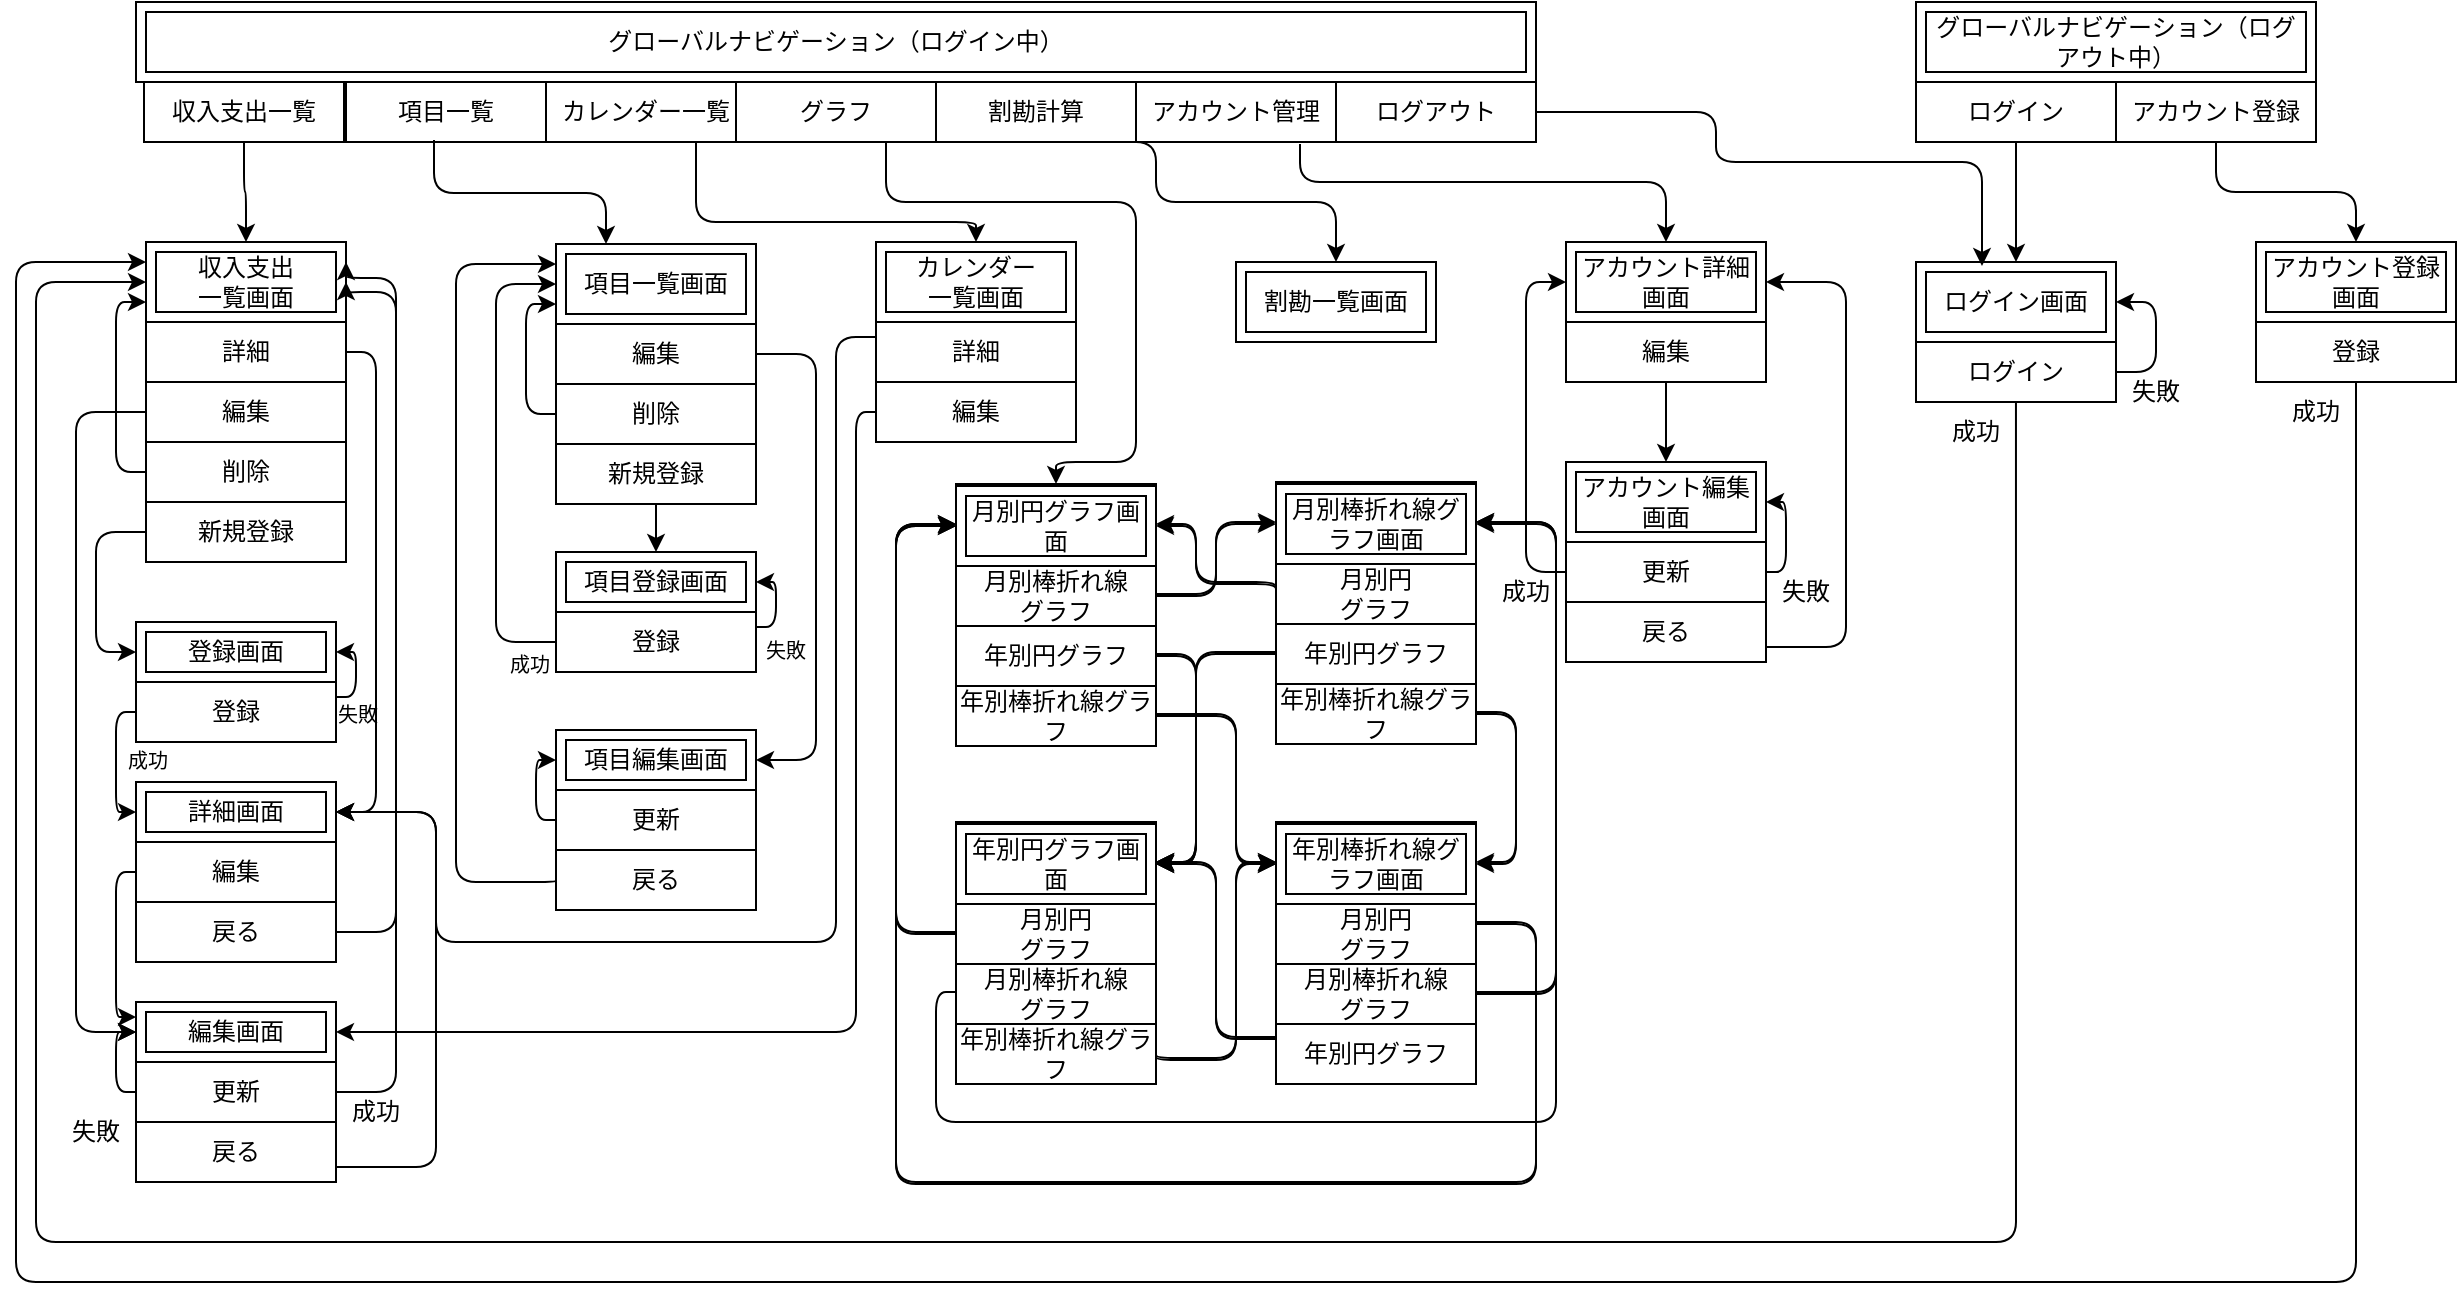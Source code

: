 <mxfile>
    <diagram id="UjZBs9e8TkvDW5uaXQ9G" name="Page-1">
        <mxGraphModel dx="901" dy="475" grid="1" gridSize="10" guides="1" tooltips="1" connect="1" arrows="1" fold="1" page="1" pageScale="1" pageWidth="850" pageHeight="1100" math="0" shadow="0">
            <root>
                <mxCell id="0"/>
                <mxCell id="1" parent="0"/>
                <mxCell id="3" value="項目一覧" style="whiteSpace=wrap;html=1;align=center;" vertex="1" parent="1">
                    <mxGeometry x="175" y="40" width="100" height="30" as="geometry"/>
                </mxCell>
                <mxCell id="4" value="カレンダー一覧" style="whiteSpace=wrap;html=1;align=center;" vertex="1" parent="1">
                    <mxGeometry x="275" y="40" width="100" height="30" as="geometry"/>
                </mxCell>
                <mxCell id="5" value="グラフ" style="whiteSpace=wrap;html=1;align=center;" vertex="1" parent="1">
                    <mxGeometry x="370" y="40" width="100" height="30" as="geometry"/>
                </mxCell>
                <mxCell id="6" value="アカウント管理" style="whiteSpace=wrap;html=1;align=center;" vertex="1" parent="1">
                    <mxGeometry x="570" y="40" width="100" height="30" as="geometry"/>
                </mxCell>
                <mxCell id="7" value="詳細" style="whiteSpace=wrap;html=1;align=center;" vertex="1" parent="1">
                    <mxGeometry x="75" y="160" width="100" height="30" as="geometry"/>
                </mxCell>
                <mxCell id="8" value="収入支出&lt;br&gt;一覧画面" style="shape=ext;margin=3;double=1;whiteSpace=wrap;html=1;align=center;" vertex="1" parent="1">
                    <mxGeometry x="75" y="120" width="100" height="40" as="geometry"/>
                </mxCell>
                <mxCell id="9" value="グローバルナビゲーション（ログイン中）" style="shape=ext;margin=3;double=1;whiteSpace=wrap;html=1;align=center;" vertex="1" parent="1">
                    <mxGeometry x="70" width="700" height="40" as="geometry"/>
                </mxCell>
                <mxCell id="10" value="編集" style="whiteSpace=wrap;html=1;align=center;" vertex="1" parent="1">
                    <mxGeometry x="75" y="190" width="100" height="30" as="geometry"/>
                </mxCell>
                <mxCell id="11" value="削除" style="whiteSpace=wrap;html=1;align=center;" vertex="1" parent="1">
                    <mxGeometry x="75" y="220" width="100" height="30" as="geometry"/>
                </mxCell>
                <mxCell id="12" value="編集" style="whiteSpace=wrap;html=1;align=center;" vertex="1" parent="1">
                    <mxGeometry x="70" y="420" width="100" height="30" as="geometry"/>
                </mxCell>
                <mxCell id="13" value="詳細画面" style="shape=ext;margin=3;double=1;whiteSpace=wrap;html=1;align=center;" vertex="1" parent="1">
                    <mxGeometry x="70" y="390" width="100" height="30" as="geometry"/>
                </mxCell>
                <mxCell id="14" value="更新" style="whiteSpace=wrap;html=1;align=center;" vertex="1" parent="1">
                    <mxGeometry x="70" y="530" width="100" height="30" as="geometry"/>
                </mxCell>
                <mxCell id="15" value="編集画面" style="shape=ext;margin=3;double=1;whiteSpace=wrap;html=1;align=center;" vertex="1" parent="1">
                    <mxGeometry x="70" y="500" width="100" height="30" as="geometry"/>
                </mxCell>
                <mxCell id="16" value="戻る" style="whiteSpace=wrap;html=1;align=center;" vertex="1" parent="1">
                    <mxGeometry x="70" y="560" width="100" height="30" as="geometry"/>
                </mxCell>
                <mxCell id="17" value="" style="endArrow=classic;html=1;exitX=0.5;exitY=1;exitDx=0;exitDy=0;entryX=0.5;entryY=0;entryDx=0;entryDy=0;edgeStyle=orthogonalEdgeStyle;" edge="1" parent="1" source="71" target="8">
                    <mxGeometry width="50" height="50" relative="1" as="geometry">
                        <mxPoint x="270" y="290" as="sourcePoint"/>
                        <mxPoint x="320" y="240" as="targetPoint"/>
                    </mxGeometry>
                </mxCell>
                <mxCell id="18" value="" style="endArrow=classic;html=1;exitX=1;exitY=0.5;exitDx=0;exitDy=0;entryX=1;entryY=0.5;entryDx=0;entryDy=0;edgeStyle=orthogonalEdgeStyle;" edge="1" parent="1" source="7" target="13">
                    <mxGeometry width="50" height="50" relative="1" as="geometry">
                        <mxPoint x="235" y="80" as="sourcePoint"/>
                        <mxPoint x="135" y="140" as="targetPoint"/>
                        <Array as="points">
                            <mxPoint x="190" y="175"/>
                            <mxPoint x="190" y="405"/>
                        </Array>
                    </mxGeometry>
                </mxCell>
                <mxCell id="19" value="" style="endArrow=classic;html=1;exitX=1;exitY=0.5;exitDx=0;exitDy=0;entryX=1;entryY=0.5;entryDx=0;entryDy=0;edgeStyle=orthogonalEdgeStyle;" edge="1" parent="1" source="14" target="8">
                    <mxGeometry width="50" height="50" relative="1" as="geometry">
                        <mxPoint x="235" y="80" as="sourcePoint"/>
                        <mxPoint x="135" y="140" as="targetPoint"/>
                        <Array as="points">
                            <mxPoint x="200" y="545"/>
                            <mxPoint x="200" y="145"/>
                        </Array>
                    </mxGeometry>
                </mxCell>
                <mxCell id="20" value="戻る" style="whiteSpace=wrap;html=1;align=center;" vertex="1" parent="1">
                    <mxGeometry x="70" y="450" width="100" height="30" as="geometry"/>
                </mxCell>
                <mxCell id="21" value="" style="endArrow=classic;html=1;exitX=0;exitY=0.5;exitDx=0;exitDy=0;entryX=0;entryY=0.5;entryDx=0;entryDy=0;edgeStyle=orthogonalEdgeStyle;" edge="1" parent="1" source="10" target="15">
                    <mxGeometry width="50" height="50" relative="1" as="geometry">
                        <mxPoint x="235" y="80" as="sourcePoint"/>
                        <mxPoint x="135" y="140" as="targetPoint"/>
                        <Array as="points">
                            <mxPoint x="40" y="205"/>
                            <mxPoint x="40" y="515"/>
                        </Array>
                    </mxGeometry>
                </mxCell>
                <mxCell id="22" value="" style="endArrow=classic;html=1;exitX=0;exitY=0.5;exitDx=0;exitDy=0;entryX=0;entryY=0.25;entryDx=0;entryDy=0;edgeStyle=orthogonalEdgeStyle;" edge="1" parent="1" source="12" target="15">
                    <mxGeometry width="50" height="50" relative="1" as="geometry">
                        <mxPoint x="235" y="110" as="sourcePoint"/>
                        <mxPoint x="135" y="170" as="targetPoint"/>
                    </mxGeometry>
                </mxCell>
                <mxCell id="23" value="" style="endArrow=classic;html=1;exitX=1;exitY=0.5;exitDx=0;exitDy=0;entryX=1;entryY=0.25;entryDx=0;entryDy=0;edgeStyle=orthogonalEdgeStyle;" edge="1" parent="1" source="20" target="8">
                    <mxGeometry width="50" height="50" relative="1" as="geometry">
                        <mxPoint x="235" y="80" as="sourcePoint"/>
                        <mxPoint x="135" y="140" as="targetPoint"/>
                        <Array as="points">
                            <mxPoint x="200" y="465"/>
                            <mxPoint x="200" y="138"/>
                        </Array>
                    </mxGeometry>
                </mxCell>
                <mxCell id="24" value="失敗" style="text;html=1;strokeColor=none;fillColor=none;align=center;verticalAlign=middle;whiteSpace=wrap;rounded=0;" vertex="1" parent="1">
                    <mxGeometry x="20" y="550" width="60" height="30" as="geometry"/>
                </mxCell>
                <mxCell id="25" value="成功" style="text;html=1;strokeColor=none;fillColor=none;align=center;verticalAlign=middle;whiteSpace=wrap;rounded=0;" vertex="1" parent="1">
                    <mxGeometry x="160" y="540" width="60" height="30" as="geometry"/>
                </mxCell>
                <mxCell id="26" value="新規登録" style="whiteSpace=wrap;html=1;align=center;" vertex="1" parent="1">
                    <mxGeometry x="75" y="250" width="100" height="30" as="geometry"/>
                </mxCell>
                <mxCell id="27" value="" style="endArrow=classic;html=1;exitX=0;exitY=0.5;exitDx=0;exitDy=0;entryX=0;entryY=0.5;entryDx=0;entryDy=0;edgeStyle=orthogonalEdgeStyle;" edge="1" parent="1" source="26" target="73">
                    <mxGeometry width="50" height="50" relative="1" as="geometry">
                        <mxPoint x="235" y="80" as="sourcePoint"/>
                        <mxPoint x="135" y="140" as="targetPoint"/>
                        <Array as="points">
                            <mxPoint x="50" y="265"/>
                            <mxPoint x="50" y="325"/>
                        </Array>
                    </mxGeometry>
                </mxCell>
                <mxCell id="28" value="" style="endArrow=classic;html=1;exitX=0;exitY=0.5;exitDx=0;exitDy=0;entryX=0;entryY=0.5;entryDx=0;entryDy=0;edgeStyle=orthogonalEdgeStyle;" edge="1" parent="1" source="72" target="13">
                    <mxGeometry width="50" height="50" relative="1" as="geometry">
                        <mxPoint x="235" y="80" as="sourcePoint"/>
                        <mxPoint x="135" y="140" as="targetPoint"/>
                    </mxGeometry>
                </mxCell>
                <mxCell id="29" value="" style="endArrow=classic;html=1;entryX=1;entryY=0.5;entryDx=0;entryDy=0;edgeStyle=orthogonalEdgeStyle;exitX=1;exitY=0.75;exitDx=0;exitDy=0;" edge="1" parent="1" source="16" target="13">
                    <mxGeometry width="50" height="50" relative="1" as="geometry">
                        <mxPoint x="235" y="510" as="sourcePoint"/>
                        <mxPoint x="135" y="140" as="targetPoint"/>
                        <Array as="points">
                            <mxPoint x="220" y="583"/>
                            <mxPoint x="220" y="405"/>
                        </Array>
                    </mxGeometry>
                </mxCell>
                <mxCell id="30" value="" style="endArrow=classic;html=1;exitX=0;exitY=0.5;exitDx=0;exitDy=0;entryX=0;entryY=0.5;entryDx=0;entryDy=0;edgeStyle=orthogonalEdgeStyle;" edge="1" parent="1" source="14" target="15">
                    <mxGeometry width="50" height="50" relative="1" as="geometry">
                        <mxPoint x="235" y="80" as="sourcePoint"/>
                        <mxPoint x="135" y="140" as="targetPoint"/>
                    </mxGeometry>
                </mxCell>
                <mxCell id="31" value="カレンダー&lt;br&gt;一覧画面" style="shape=ext;margin=3;double=1;whiteSpace=wrap;html=1;align=center;" vertex="1" parent="1">
                    <mxGeometry x="440" y="120" width="100" height="40" as="geometry"/>
                </mxCell>
                <mxCell id="32" value="詳細" style="whiteSpace=wrap;html=1;align=center;" vertex="1" parent="1">
                    <mxGeometry x="440" y="160" width="100" height="30" as="geometry"/>
                </mxCell>
                <mxCell id="33" value="編集" style="whiteSpace=wrap;html=1;align=center;" vertex="1" parent="1">
                    <mxGeometry x="440" y="190" width="100" height="30" as="geometry"/>
                </mxCell>
                <mxCell id="34" value="" style="endArrow=classic;html=1;exitX=0.75;exitY=1;exitDx=0;exitDy=0;edgeStyle=orthogonalEdgeStyle;" edge="1" parent="1" source="4" target="31">
                    <mxGeometry width="50" height="50" relative="1" as="geometry">
                        <mxPoint x="235" y="80" as="sourcePoint"/>
                        <mxPoint x="135" y="130" as="targetPoint"/>
                        <Array as="points">
                            <mxPoint x="350" y="110"/>
                            <mxPoint x="490" y="110"/>
                        </Array>
                    </mxGeometry>
                </mxCell>
                <mxCell id="35" value="" style="endArrow=classic;html=1;exitX=0;exitY=0.25;exitDx=0;exitDy=0;edgeStyle=orthogonalEdgeStyle;entryX=1;entryY=0.5;entryDx=0;entryDy=0;" edge="1" parent="1" source="32" target="13">
                    <mxGeometry width="50" height="50" relative="1" as="geometry">
                        <mxPoint x="335" y="80" as="sourcePoint"/>
                        <mxPoint x="335" y="130" as="targetPoint"/>
                        <Array as="points">
                            <mxPoint x="420" y="168"/>
                            <mxPoint x="420" y="470"/>
                            <mxPoint x="220" y="470"/>
                            <mxPoint x="220" y="405"/>
                        </Array>
                    </mxGeometry>
                </mxCell>
                <mxCell id="36" value="" style="endArrow=classic;html=1;exitX=0;exitY=0.5;exitDx=0;exitDy=0;edgeStyle=orthogonalEdgeStyle;entryX=1;entryY=0.5;entryDx=0;entryDy=0;" edge="1" parent="1" source="33" target="15">
                    <mxGeometry width="50" height="50" relative="1" as="geometry">
                        <mxPoint x="285" y="307.5" as="sourcePoint"/>
                        <mxPoint x="180" y="415" as="targetPoint"/>
                        <Array as="points">
                            <mxPoint x="430" y="205"/>
                            <mxPoint x="430" y="515"/>
                        </Array>
                    </mxGeometry>
                </mxCell>
                <mxCell id="37" value="月別棒折れ線&lt;br&gt;グラフ" style="whiteSpace=wrap;html=1;align=center;" vertex="1" parent="1">
                    <mxGeometry x="480" y="281" width="100" height="30" as="geometry"/>
                </mxCell>
                <mxCell id="38" value="月別円グラフ画面" style="shape=ext;margin=3;double=1;whiteSpace=wrap;html=1;align=center;" vertex="1" parent="1">
                    <mxGeometry x="480" y="241" width="100" height="40" as="geometry"/>
                </mxCell>
                <mxCell id="39" value="ログイン" style="whiteSpace=wrap;html=1;align=center;" vertex="1" parent="1">
                    <mxGeometry x="960" y="170" width="100" height="30" as="geometry"/>
                </mxCell>
                <mxCell id="40" value="ログイン画面" style="shape=ext;margin=3;double=1;whiteSpace=wrap;html=1;align=center;" vertex="1" parent="1">
                    <mxGeometry x="960" y="130" width="100" height="40" as="geometry"/>
                </mxCell>
                <mxCell id="41" value="グローバルナビゲーション（ログアウト中）" style="shape=ext;margin=3;double=1;whiteSpace=wrap;html=1;align=center;" vertex="1" parent="1">
                    <mxGeometry x="960" width="200" height="40" as="geometry"/>
                </mxCell>
                <mxCell id="42" value="" style="edgeStyle=none;html=1;fontSize=10;" edge="1" parent="1" source="43" target="40">
                    <mxGeometry relative="1" as="geometry"/>
                </mxCell>
                <mxCell id="43" value="ログイン" style="whiteSpace=wrap;html=1;align=center;" vertex="1" parent="1">
                    <mxGeometry x="960" y="40" width="100" height="30" as="geometry"/>
                </mxCell>
                <mxCell id="44" value="アカウント登録" style="whiteSpace=wrap;html=1;align=center;" vertex="1" parent="1">
                    <mxGeometry x="1060" y="40" width="100" height="30" as="geometry"/>
                </mxCell>
                <mxCell id="45" value="" style="endArrow=classic;html=1;exitX=1;exitY=0.5;exitDx=0;exitDy=0;edgeStyle=orthogonalEdgeStyle;entryX=1;entryY=0.5;entryDx=0;entryDy=0;" edge="1" parent="1" source="39" target="40">
                    <mxGeometry width="50" height="50" relative="1" as="geometry">
                        <mxPoint x="890" y="90" as="sourcePoint"/>
                        <mxPoint x="1010" y="140" as="targetPoint"/>
                        <Array as="points">
                            <mxPoint x="1080" y="185"/>
                            <mxPoint x="1080" y="150"/>
                        </Array>
                    </mxGeometry>
                </mxCell>
                <mxCell id="46" value="失敗" style="text;html=1;strokeColor=none;fillColor=none;align=center;verticalAlign=middle;whiteSpace=wrap;rounded=0;" vertex="1" parent="1">
                    <mxGeometry x="1050" y="180" width="60" height="30" as="geometry"/>
                </mxCell>
                <mxCell id="47" value="" style="endArrow=classic;html=1;exitX=0.833;exitY=0;exitDx=0;exitDy=0;edgeStyle=orthogonalEdgeStyle;entryX=0;entryY=0.5;entryDx=0;entryDy=0;exitPerimeter=0;" edge="1" parent="1" source="48" target="8">
                    <mxGeometry width="50" height="50" relative="1" as="geometry">
                        <mxPoint x="660" y="80" as="sourcePoint"/>
                        <mxPoint x="685" y="130" as="targetPoint"/>
                        <Array as="points">
                            <mxPoint x="1010" y="620"/>
                            <mxPoint x="20" y="620"/>
                            <mxPoint x="20" y="140"/>
                        </Array>
                    </mxGeometry>
                </mxCell>
                <mxCell id="48" value="成功" style="text;html=1;strokeColor=none;fillColor=none;align=center;verticalAlign=middle;whiteSpace=wrap;rounded=0;" vertex="1" parent="1">
                    <mxGeometry x="960" y="200" width="60" height="30" as="geometry"/>
                </mxCell>
                <mxCell id="49" value="&lt;font style=&quot;font-size: 10px;&quot;&gt;成功&lt;/font&gt;" style="text;html=1;strokeColor=none;fillColor=none;align=center;verticalAlign=middle;whiteSpace=wrap;rounded=0;" vertex="1" parent="1">
                    <mxGeometry x="46" y="364" width="60" height="30" as="geometry"/>
                </mxCell>
                <mxCell id="50" value="&lt;font style=&quot;font-size: 10px;&quot;&gt;失敗&lt;/font&gt;" style="text;html=1;strokeColor=none;fillColor=none;align=center;verticalAlign=middle;whiteSpace=wrap;rounded=0;" vertex="1" parent="1">
                    <mxGeometry x="151" y="341" width="60" height="30" as="geometry"/>
                </mxCell>
                <mxCell id="51" value="ログアウト" style="whiteSpace=wrap;html=1;align=center;" vertex="1" parent="1">
                    <mxGeometry x="670" y="40" width="100" height="30" as="geometry"/>
                </mxCell>
                <mxCell id="52" value="編集" style="whiteSpace=wrap;html=1;align=center;" vertex="1" parent="1">
                    <mxGeometry x="785" y="160" width="100" height="30" as="geometry"/>
                </mxCell>
                <mxCell id="53" value="アカウント詳細画面" style="shape=ext;margin=3;double=1;whiteSpace=wrap;html=1;align=center;" vertex="1" parent="1">
                    <mxGeometry x="785" y="120" width="100" height="40" as="geometry"/>
                </mxCell>
                <mxCell id="54" value="更新" style="whiteSpace=wrap;html=1;align=center;" vertex="1" parent="1">
                    <mxGeometry x="785" y="270" width="100" height="30" as="geometry"/>
                </mxCell>
                <mxCell id="55" value="アカウント編集画面" style="shape=ext;margin=3;double=1;whiteSpace=wrap;html=1;align=center;" vertex="1" parent="1">
                    <mxGeometry x="785" y="230" width="100" height="40" as="geometry"/>
                </mxCell>
                <mxCell id="56" value="戻る" style="whiteSpace=wrap;html=1;align=center;" vertex="1" parent="1">
                    <mxGeometry x="785" y="300" width="100" height="30" as="geometry"/>
                </mxCell>
                <mxCell id="57" value="" style="endArrow=classic;html=1;exitX=0.82;exitY=1.033;exitDx=0;exitDy=0;edgeStyle=orthogonalEdgeStyle;entryX=0.5;entryY=0;entryDx=0;entryDy=0;exitPerimeter=0;" edge="1" parent="1" source="6" target="53">
                    <mxGeometry width="50" height="50" relative="1" as="geometry">
                        <mxPoint x="430" y="80" as="sourcePoint"/>
                        <mxPoint x="503" y="130" as="targetPoint"/>
                        <Array as="points">
                            <mxPoint x="652" y="90"/>
                            <mxPoint x="835" y="90"/>
                        </Array>
                    </mxGeometry>
                </mxCell>
                <mxCell id="58" value="" style="endArrow=classic;html=1;exitX=0.5;exitY=1;exitDx=0;exitDy=0;edgeStyle=orthogonalEdgeStyle;entryX=0.5;entryY=0;entryDx=0;entryDy=0;" edge="1" parent="1" source="52" target="55">
                    <mxGeometry width="50" height="50" relative="1" as="geometry">
                        <mxPoint x="695" y="80" as="sourcePoint"/>
                        <mxPoint x="845" y="130" as="targetPoint"/>
                    </mxGeometry>
                </mxCell>
                <mxCell id="59" value="" style="endArrow=classic;html=1;edgeStyle=orthogonalEdgeStyle;entryX=0;entryY=0.5;entryDx=0;entryDy=0;exitX=0;exitY=0.5;exitDx=0;exitDy=0;" edge="1" parent="1" source="54" target="53">
                    <mxGeometry width="50" height="50" relative="1" as="geometry">
                        <mxPoint x="835" y="200" as="sourcePoint"/>
                        <mxPoint x="845" y="240" as="targetPoint"/>
                        <Array as="points">
                            <mxPoint x="765" y="285"/>
                            <mxPoint x="765" y="140"/>
                        </Array>
                    </mxGeometry>
                </mxCell>
                <mxCell id="60" value="" style="endArrow=classic;html=1;edgeStyle=orthogonalEdgeStyle;entryX=1;entryY=0.5;entryDx=0;entryDy=0;exitX=1;exitY=0.5;exitDx=0;exitDy=0;" edge="1" parent="1" source="54" target="55">
                    <mxGeometry width="50" height="50" relative="1" as="geometry">
                        <mxPoint x="695" y="80" as="sourcePoint"/>
                        <mxPoint x="845" y="130" as="targetPoint"/>
                        <Array as="points">
                            <mxPoint x="895" y="285"/>
                            <mxPoint x="895" y="250"/>
                        </Array>
                    </mxGeometry>
                </mxCell>
                <mxCell id="61" value="" style="endArrow=classic;html=1;exitX=1;exitY=0.75;exitDx=0;exitDy=0;edgeStyle=orthogonalEdgeStyle;entryX=1;entryY=0.5;entryDx=0;entryDy=0;" edge="1" parent="1" source="56" target="53">
                    <mxGeometry width="50" height="50" relative="1" as="geometry">
                        <mxPoint x="695" y="80" as="sourcePoint"/>
                        <mxPoint x="845" y="130" as="targetPoint"/>
                        <Array as="points">
                            <mxPoint x="925" y="323"/>
                            <mxPoint x="925" y="140"/>
                        </Array>
                    </mxGeometry>
                </mxCell>
                <mxCell id="62" value="成功" style="text;html=1;strokeColor=none;fillColor=none;align=center;verticalAlign=middle;whiteSpace=wrap;rounded=0;" vertex="1" parent="1">
                    <mxGeometry x="735" y="280" width="60" height="30" as="geometry"/>
                </mxCell>
                <mxCell id="63" value="失敗" style="text;html=1;strokeColor=none;fillColor=none;align=center;verticalAlign=middle;whiteSpace=wrap;rounded=0;" vertex="1" parent="1">
                    <mxGeometry x="875" y="280" width="60" height="30" as="geometry"/>
                </mxCell>
                <mxCell id="64" value="登録" style="whiteSpace=wrap;html=1;align=center;" vertex="1" parent="1">
                    <mxGeometry x="1130" y="160" width="100" height="30" as="geometry"/>
                </mxCell>
                <mxCell id="65" value="アカウント登録画面" style="shape=ext;margin=3;double=1;whiteSpace=wrap;html=1;align=center;" vertex="1" parent="1">
                    <mxGeometry x="1130" y="120" width="100" height="40" as="geometry"/>
                </mxCell>
                <mxCell id="66" value="" style="endArrow=classic;html=1;exitX=0.5;exitY=1;exitDx=0;exitDy=0;edgeStyle=orthogonalEdgeStyle;entryX=0.5;entryY=0;entryDx=0;entryDy=0;" edge="1" parent="1" source="44" target="65">
                    <mxGeometry width="50" height="50" relative="1" as="geometry">
                        <mxPoint x="680" y="80" as="sourcePoint"/>
                        <mxPoint x="830" y="130" as="targetPoint"/>
                    </mxGeometry>
                </mxCell>
                <mxCell id="67" value="" style="endArrow=classic;html=1;exitX=1;exitY=0.5;exitDx=0;exitDy=0;edgeStyle=orthogonalEdgeStyle;entryX=0.33;entryY=0.05;entryDx=0;entryDy=0;entryPerimeter=0;" edge="1" parent="1" source="51" target="40">
                    <mxGeometry width="50" height="50" relative="1" as="geometry">
                        <mxPoint x="530" y="80" as="sourcePoint"/>
                        <mxPoint x="680" y="130" as="targetPoint"/>
                        <Array as="points">
                            <mxPoint x="860" y="55"/>
                            <mxPoint x="860" y="80"/>
                            <mxPoint x="993" y="80"/>
                        </Array>
                    </mxGeometry>
                </mxCell>
                <mxCell id="68" value="" style="endArrow=classic;html=1;exitX=0.5;exitY=1;exitDx=0;exitDy=0;edgeStyle=orthogonalEdgeStyle;entryX=0;entryY=0.25;entryDx=0;entryDy=0;" edge="1" parent="1" source="64" target="8">
                    <mxGeometry width="50" height="50" relative="1" as="geometry">
                        <mxPoint x="670" y="90" as="sourcePoint"/>
                        <mxPoint x="85" y="150" as="targetPoint"/>
                        <Array as="points">
                            <mxPoint x="1180" y="640"/>
                            <mxPoint x="10" y="640"/>
                            <mxPoint x="10" y="130"/>
                        </Array>
                    </mxGeometry>
                </mxCell>
                <mxCell id="69" value="成功" style="text;html=1;strokeColor=none;fillColor=none;align=center;verticalAlign=middle;whiteSpace=wrap;rounded=0;" vertex="1" parent="1">
                    <mxGeometry x="1130" y="190" width="60" height="30" as="geometry"/>
                </mxCell>
                <mxCell id="70" value="" style="endArrow=classic;html=1;exitX=0;exitY=0.5;exitDx=0;exitDy=0;entryX=0;entryY=0.75;entryDx=0;entryDy=0;edgeStyle=orthogonalEdgeStyle;" edge="1" parent="1" source="11" target="8">
                    <mxGeometry width="50" height="50" relative="1" as="geometry">
                        <mxPoint x="235" y="80" as="sourcePoint"/>
                        <mxPoint x="135" y="130" as="targetPoint"/>
                        <Array as="points">
                            <mxPoint x="60" y="235"/>
                            <mxPoint x="60" y="150"/>
                        </Array>
                    </mxGeometry>
                </mxCell>
                <mxCell id="71" value="収入支出一覧" style="whiteSpace=wrap;html=1;align=center;" vertex="1" parent="1">
                    <mxGeometry x="74" y="40" width="100" height="30" as="geometry"/>
                </mxCell>
                <mxCell id="72" value="登録" style="whiteSpace=wrap;html=1;align=center;" vertex="1" parent="1">
                    <mxGeometry x="70" y="340" width="100" height="30" as="geometry"/>
                </mxCell>
                <mxCell id="73" value="登録画面" style="shape=ext;margin=3;double=1;whiteSpace=wrap;html=1;align=center;" vertex="1" parent="1">
                    <mxGeometry x="70" y="310" width="100" height="30" as="geometry"/>
                </mxCell>
                <mxCell id="74" value="" style="endArrow=classic;html=1;exitX=1;exitY=0.25;exitDx=0;exitDy=0;entryX=1;entryY=0.5;entryDx=0;entryDy=0;edgeStyle=orthogonalEdgeStyle;" edge="1" parent="1" source="72" target="73">
                    <mxGeometry width="50" height="50" relative="1" as="geometry">
                        <mxPoint x="235" y="80" as="sourcePoint"/>
                        <mxPoint x="135" y="130" as="targetPoint"/>
                    </mxGeometry>
                </mxCell>
                <mxCell id="75" value="項目一覧画面" style="shape=ext;margin=3;double=1;whiteSpace=wrap;html=1;align=center;" vertex="1" parent="1">
                    <mxGeometry x="280" y="121" width="100" height="40" as="geometry"/>
                </mxCell>
                <mxCell id="76" value="編集" style="whiteSpace=wrap;html=1;align=center;" vertex="1" parent="1">
                    <mxGeometry x="280" y="161" width="100" height="30" as="geometry"/>
                </mxCell>
                <mxCell id="77" value="削除" style="whiteSpace=wrap;html=1;align=center;" vertex="1" parent="1">
                    <mxGeometry x="280" y="191" width="100" height="30" as="geometry"/>
                </mxCell>
                <mxCell id="78" value="更新" style="whiteSpace=wrap;html=1;align=center;" vertex="1" parent="1">
                    <mxGeometry x="280" y="394" width="100" height="30" as="geometry"/>
                </mxCell>
                <mxCell id="79" value="項目編集画面" style="shape=ext;margin=3;double=1;whiteSpace=wrap;html=1;align=center;" vertex="1" parent="1">
                    <mxGeometry x="280" y="364" width="100" height="30" as="geometry"/>
                </mxCell>
                <mxCell id="80" value="戻る" style="whiteSpace=wrap;html=1;align=center;" vertex="1" parent="1">
                    <mxGeometry x="280" y="424" width="100" height="30" as="geometry"/>
                </mxCell>
                <mxCell id="81" value="" style="endArrow=classic;html=1;entryX=0;entryY=0.25;entryDx=0;entryDy=0;edgeStyle=orthogonalEdgeStyle;exitX=0;exitY=0.5;exitDx=0;exitDy=0;" edge="1" parent="1" source="80" target="75">
                    <mxGeometry width="50" height="50" relative="1" as="geometry">
                        <mxPoint x="280" y="454" as="sourcePoint"/>
                        <mxPoint x="340" y="171" as="targetPoint"/>
                        <Array as="points">
                            <mxPoint x="280" y="440"/>
                            <mxPoint x="230" y="440"/>
                            <mxPoint x="230" y="131"/>
                        </Array>
                    </mxGeometry>
                </mxCell>
                <mxCell id="82" value="新規登録" style="whiteSpace=wrap;html=1;align=center;" vertex="1" parent="1">
                    <mxGeometry x="280" y="221" width="100" height="30" as="geometry"/>
                </mxCell>
                <mxCell id="83" value="" style="endArrow=classic;html=1;exitX=0;exitY=0.5;exitDx=0;exitDy=0;entryX=0;entryY=0.5;entryDx=0;entryDy=0;edgeStyle=orthogonalEdgeStyle;" edge="1" parent="1" source="86" target="75">
                    <mxGeometry width="50" height="50" relative="1" as="geometry">
                        <mxPoint x="440" y="81" as="sourcePoint"/>
                        <mxPoint x="275" y="406" as="targetPoint"/>
                        <Array as="points">
                            <mxPoint x="250" y="320"/>
                            <mxPoint x="250" y="141"/>
                        </Array>
                    </mxGeometry>
                </mxCell>
                <mxCell id="84" value="" style="endArrow=classic;html=1;exitX=0;exitY=0.5;exitDx=0;exitDy=0;entryX=0;entryY=0.5;entryDx=0;entryDy=0;edgeStyle=orthogonalEdgeStyle;" edge="1" parent="1" source="78" target="79">
                    <mxGeometry width="50" height="50" relative="1" as="geometry">
                        <mxPoint x="445" y="-56" as="sourcePoint"/>
                        <mxPoint x="345" y="4" as="targetPoint"/>
                    </mxGeometry>
                </mxCell>
                <mxCell id="85" value="" style="endArrow=classic;html=1;exitX=0;exitY=0.5;exitDx=0;exitDy=0;entryX=0;entryY=0.75;entryDx=0;entryDy=0;edgeStyle=orthogonalEdgeStyle;" edge="1" parent="1" source="77" target="75">
                    <mxGeometry width="50" height="50" relative="1" as="geometry">
                        <mxPoint x="440" y="81" as="sourcePoint"/>
                        <mxPoint x="340" y="131" as="targetPoint"/>
                        <Array as="points">
                            <mxPoint x="265" y="206"/>
                            <mxPoint x="265" y="151"/>
                        </Array>
                    </mxGeometry>
                </mxCell>
                <mxCell id="86" value="登録" style="whiteSpace=wrap;html=1;align=center;" vertex="1" parent="1">
                    <mxGeometry x="280" y="305" width="100" height="30" as="geometry"/>
                </mxCell>
                <mxCell id="87" value="項目登録画面" style="shape=ext;margin=3;double=1;whiteSpace=wrap;html=1;align=center;" vertex="1" parent="1">
                    <mxGeometry x="280" y="275" width="100" height="30" as="geometry"/>
                </mxCell>
                <mxCell id="88" value="" style="endArrow=classic;html=1;exitX=1;exitY=0.25;exitDx=0;exitDy=0;entryX=1;entryY=0.5;entryDx=0;entryDy=0;edgeStyle=orthogonalEdgeStyle;" edge="1" parent="1" source="86" target="87">
                    <mxGeometry width="50" height="50" relative="1" as="geometry">
                        <mxPoint x="440" y="81" as="sourcePoint"/>
                        <mxPoint x="340" y="131" as="targetPoint"/>
                    </mxGeometry>
                </mxCell>
                <mxCell id="89" value="" style="endArrow=classic;html=1;exitX=0.44;exitY=0.967;exitDx=0;exitDy=0;entryX=0.25;entryY=0;entryDx=0;entryDy=0;edgeStyle=orthogonalEdgeStyle;exitPerimeter=0;" edge="1" parent="1" source="3" target="75">
                    <mxGeometry width="50" height="50" relative="1" as="geometry">
                        <mxPoint x="134" y="80" as="sourcePoint"/>
                        <mxPoint x="135" y="130" as="targetPoint"/>
                    </mxGeometry>
                </mxCell>
                <mxCell id="90" value="&lt;font style=&quot;font-size: 10px;&quot;&gt;成功&lt;/font&gt;" style="text;html=1;strokeColor=none;fillColor=none;align=center;verticalAlign=middle;whiteSpace=wrap;rounded=0;" vertex="1" parent="1">
                    <mxGeometry x="237" y="316" width="60" height="30" as="geometry"/>
                </mxCell>
                <mxCell id="91" value="&lt;font style=&quot;font-size: 10px;&quot;&gt;失敗&lt;/font&gt;" style="text;html=1;strokeColor=none;fillColor=none;align=center;verticalAlign=middle;whiteSpace=wrap;rounded=0;" vertex="1" parent="1">
                    <mxGeometry x="365" y="308.5" width="60" height="30" as="geometry"/>
                </mxCell>
                <mxCell id="92" value="" style="endArrow=classic;html=1;exitX=0.5;exitY=1;exitDx=0;exitDy=0;entryX=0.5;entryY=0;entryDx=0;entryDy=0;edgeStyle=orthogonalEdgeStyle;" edge="1" parent="1" source="82" target="87">
                    <mxGeometry width="50" height="50" relative="1" as="geometry">
                        <mxPoint x="229" y="79.01" as="sourcePoint"/>
                        <mxPoint x="315" y="131" as="targetPoint"/>
                    </mxGeometry>
                </mxCell>
                <mxCell id="93" value="" style="endArrow=classic;html=1;exitX=1;exitY=0.5;exitDx=0;exitDy=0;entryX=1;entryY=0.5;entryDx=0;entryDy=0;edgeStyle=orthogonalEdgeStyle;" edge="1" parent="1" source="76" target="79">
                    <mxGeometry width="50" height="50" relative="1" as="geometry">
                        <mxPoint x="229" y="79.01" as="sourcePoint"/>
                        <mxPoint x="315" y="131" as="targetPoint"/>
                        <Array as="points">
                            <mxPoint x="410" y="176"/>
                            <mxPoint x="410" y="379"/>
                        </Array>
                    </mxGeometry>
                </mxCell>
                <mxCell id="94" value="割勘計算" style="whiteSpace=wrap;html=1;align=center;" vertex="1" parent="1">
                    <mxGeometry x="470" y="40" width="100" height="30" as="geometry"/>
                </mxCell>
                <mxCell id="95" value="割勘一覧画面" style="shape=ext;margin=3;double=1;whiteSpace=wrap;html=1;align=center;" vertex="1" parent="1">
                    <mxGeometry x="620" y="130" width="100" height="40" as="geometry"/>
                </mxCell>
                <mxCell id="96" value="" style="endArrow=classic;html=1;exitX=0.5;exitY=1;exitDx=0;exitDy=0;edgeStyle=orthogonalEdgeStyle;entryX=0.5;entryY=0;entryDx=0;entryDy=0;" edge="1" parent="1" source="94" target="95">
                    <mxGeometry width="50" height="50" relative="1" as="geometry">
                        <mxPoint x="360" y="80" as="sourcePoint"/>
                        <mxPoint x="500" y="130" as="targetPoint"/>
                        <Array as="points">
                            <mxPoint x="580" y="70"/>
                            <mxPoint x="580" y="100"/>
                            <mxPoint x="670" y="100"/>
                        </Array>
                    </mxGeometry>
                </mxCell>
                <mxCell id="97" value="年別円グラフ" style="whiteSpace=wrap;html=1;align=center;" vertex="1" parent="1">
                    <mxGeometry x="480" y="311" width="100" height="30" as="geometry"/>
                </mxCell>
                <mxCell id="98" value="年別棒折れ線グラフ" style="whiteSpace=wrap;html=1;align=center;" vertex="1" parent="1">
                    <mxGeometry x="480" y="341" width="100" height="30" as="geometry"/>
                </mxCell>
                <mxCell id="99" value="月別円&lt;br&gt;グラフ" style="whiteSpace=wrap;html=1;align=center;" vertex="1" parent="1">
                    <mxGeometry x="480" y="450" width="100" height="30" as="geometry"/>
                </mxCell>
                <mxCell id="100" value="年別円グラフ画面" style="shape=ext;margin=3;double=1;whiteSpace=wrap;html=1;align=center;" vertex="1" parent="1">
                    <mxGeometry x="480" y="410" width="100" height="40" as="geometry"/>
                </mxCell>
                <mxCell id="101" value="月別棒折れ線&lt;br&gt;グラフ" style="whiteSpace=wrap;html=1;align=center;" vertex="1" parent="1">
                    <mxGeometry x="480" y="480" width="100" height="30" as="geometry"/>
                </mxCell>
                <mxCell id="102" value="年別棒折れ線グラフ" style="whiteSpace=wrap;html=1;align=center;" vertex="1" parent="1">
                    <mxGeometry x="480" y="510" width="100" height="30" as="geometry"/>
                </mxCell>
                <mxCell id="103" value="月別円&lt;br&gt;グラフ" style="whiteSpace=wrap;html=1;align=center;" vertex="1" parent="1">
                    <mxGeometry x="640" y="450" width="100" height="30" as="geometry"/>
                </mxCell>
                <mxCell id="104" value="年別棒折れ線グラフ画面" style="shape=ext;margin=3;double=1;whiteSpace=wrap;html=1;align=center;" vertex="1" parent="1">
                    <mxGeometry x="640" y="410" width="100" height="40" as="geometry"/>
                </mxCell>
                <mxCell id="105" value="月別棒折れ線&lt;br&gt;グラフ" style="whiteSpace=wrap;html=1;align=center;" vertex="1" parent="1">
                    <mxGeometry x="640" y="480" width="100" height="30" as="geometry"/>
                </mxCell>
                <mxCell id="106" value="年別円グラフ" style="whiteSpace=wrap;html=1;align=center;" vertex="1" parent="1">
                    <mxGeometry x="640" y="510" width="100" height="30" as="geometry"/>
                </mxCell>
                <mxCell id="107" value="月別円&lt;br&gt;グラフ" style="whiteSpace=wrap;html=1;align=center;" vertex="1" parent="1">
                    <mxGeometry x="640" y="280" width="100" height="30" as="geometry"/>
                </mxCell>
                <mxCell id="108" value="月別棒折れ線グラフ画面" style="shape=ext;margin=3;double=1;whiteSpace=wrap;html=1;align=center;" vertex="1" parent="1">
                    <mxGeometry x="640" y="240" width="100" height="40" as="geometry"/>
                </mxCell>
                <mxCell id="109" value="年別円グラフ" style="whiteSpace=wrap;html=1;align=center;" vertex="1" parent="1">
                    <mxGeometry x="640" y="310" width="100" height="30" as="geometry"/>
                </mxCell>
                <mxCell id="110" value="年別棒折れ線グラフ" style="whiteSpace=wrap;html=1;align=center;" vertex="1" parent="1">
                    <mxGeometry x="640" y="340" width="100" height="30" as="geometry"/>
                </mxCell>
                <mxCell id="111" value="" style="endArrow=classic;html=1;exitX=0.75;exitY=1;exitDx=0;exitDy=0;edgeStyle=orthogonalEdgeStyle;entryX=0.5;entryY=0;entryDx=0;entryDy=0;" edge="1" parent="1" source="5" target="38">
                    <mxGeometry width="50" height="50" relative="1" as="geometry">
                        <mxPoint x="360" y="80" as="sourcePoint"/>
                        <mxPoint x="500" y="130" as="targetPoint"/>
                        <Array as="points">
                            <mxPoint x="445" y="100"/>
                            <mxPoint x="570" y="100"/>
                            <mxPoint x="570" y="230"/>
                            <mxPoint x="530" y="230"/>
                        </Array>
                    </mxGeometry>
                </mxCell>
                <mxCell id="112" value="" style="endArrow=classic;html=1;exitX=1;exitY=0.5;exitDx=0;exitDy=0;edgeStyle=orthogonalEdgeStyle;entryX=0;entryY=0.5;entryDx=0;entryDy=0;" edge="1" parent="1" source="37" target="108">
                    <mxGeometry width="50" height="50" relative="1" as="geometry">
                        <mxPoint x="780" y="65" as="sourcePoint"/>
                        <mxPoint x="1003" y="142" as="targetPoint"/>
                        <Array as="points">
                            <mxPoint x="610" y="296"/>
                            <mxPoint x="610" y="260"/>
                        </Array>
                    </mxGeometry>
                </mxCell>
                <mxCell id="113" value="" style="endArrow=classic;html=1;exitX=1;exitY=0.5;exitDx=0;exitDy=0;edgeStyle=orthogonalEdgeStyle;entryX=1;entryY=0.5;entryDx=0;entryDy=0;" edge="1" parent="1" source="97" target="100">
                    <mxGeometry width="50" height="50" relative="1" as="geometry">
                        <mxPoint x="590" y="306" as="sourcePoint"/>
                        <mxPoint x="650" y="270" as="targetPoint"/>
                        <Array as="points">
                            <mxPoint x="600" y="326"/>
                            <mxPoint x="600" y="430"/>
                        </Array>
                    </mxGeometry>
                </mxCell>
                <mxCell id="114" value="" style="endArrow=classic;html=1;exitX=1;exitY=0.5;exitDx=0;exitDy=0;edgeStyle=orthogonalEdgeStyle;entryX=0;entryY=0.5;entryDx=0;entryDy=0;" edge="1" parent="1" source="98" target="104">
                    <mxGeometry width="50" height="50" relative="1" as="geometry">
                        <mxPoint x="590" y="336" as="sourcePoint"/>
                        <mxPoint x="590" y="440" as="targetPoint"/>
                        <Array as="points">
                            <mxPoint x="620" y="356"/>
                            <mxPoint x="620" y="430"/>
                        </Array>
                    </mxGeometry>
                </mxCell>
                <mxCell id="115" value="" style="endArrow=classic;html=1;exitX=0;exitY=0.5;exitDx=0;exitDy=0;edgeStyle=orthogonalEdgeStyle;entryX=1;entryY=0.5;entryDx=0;entryDy=0;" edge="1" parent="1" source="107" target="38">
                    <mxGeometry width="50" height="50" relative="1" as="geometry">
                        <mxPoint x="590" y="366" as="sourcePoint"/>
                        <mxPoint x="650" y="440" as="targetPoint"/>
                        <Array as="points">
                            <mxPoint x="640" y="290"/>
                            <mxPoint x="600" y="290"/>
                            <mxPoint x="600" y="261"/>
                        </Array>
                    </mxGeometry>
                </mxCell>
                <mxCell id="116" value="" style="endArrow=classic;html=1;exitX=0;exitY=0.5;exitDx=0;exitDy=0;edgeStyle=orthogonalEdgeStyle;entryX=1;entryY=0.5;entryDx=0;entryDy=0;" edge="1" parent="1" source="109" target="100">
                    <mxGeometry width="50" height="50" relative="1" as="geometry">
                        <mxPoint x="590" y="336" as="sourcePoint"/>
                        <mxPoint x="590" y="440" as="targetPoint"/>
                        <Array as="points">
                            <mxPoint x="600" y="325"/>
                            <mxPoint x="600" y="430"/>
                        </Array>
                    </mxGeometry>
                </mxCell>
                <mxCell id="117" value="" style="endArrow=classic;html=1;exitX=1;exitY=0.5;exitDx=0;exitDy=0;edgeStyle=orthogonalEdgeStyle;entryX=1;entryY=0.5;entryDx=0;entryDy=0;" edge="1" parent="1" source="110" target="104">
                    <mxGeometry width="50" height="50" relative="1" as="geometry">
                        <mxPoint x="590" y="306" as="sourcePoint"/>
                        <mxPoint x="650" y="270" as="targetPoint"/>
                        <Array as="points">
                            <mxPoint x="760" y="355"/>
                            <mxPoint x="760" y="430"/>
                        </Array>
                    </mxGeometry>
                </mxCell>
                <mxCell id="118" value="" style="endArrow=classic;html=1;edgeStyle=orthogonalEdgeStyle;entryX=0;entryY=0.5;entryDx=0;entryDy=0;" edge="1" parent="1" target="38">
                    <mxGeometry width="50" height="50" relative="1" as="geometry">
                        <mxPoint x="740" y="460" as="sourcePoint"/>
                        <mxPoint x="750" y="540" as="targetPoint"/>
                        <Array as="points">
                            <mxPoint x="740" y="460"/>
                            <mxPoint x="770" y="460"/>
                            <mxPoint x="770" y="590"/>
                            <mxPoint x="450" y="590"/>
                            <mxPoint x="450" y="261"/>
                        </Array>
                    </mxGeometry>
                </mxCell>
                <mxCell id="119" value="" style="endArrow=classic;html=1;exitX=0;exitY=0.5;exitDx=0;exitDy=0;edgeStyle=orthogonalEdgeStyle;entryX=0;entryY=0.5;entryDx=0;entryDy=0;" edge="1" parent="1" source="99" target="38">
                    <mxGeometry width="50" height="50" relative="1" as="geometry">
                        <mxPoint x="590" y="366" as="sourcePoint"/>
                        <mxPoint x="650" y="440" as="targetPoint"/>
                        <Array as="points">
                            <mxPoint x="450" y="465"/>
                            <mxPoint x="450" y="261"/>
                        </Array>
                    </mxGeometry>
                </mxCell>
                <mxCell id="120" value="" style="endArrow=classic;html=1;edgeStyle=orthogonalEdgeStyle;entryX=1;entryY=0.5;entryDx=0;entryDy=0;exitX=1;exitY=0.5;exitDx=0;exitDy=0;" edge="1" parent="1" source="105" target="108">
                    <mxGeometry width="50" height="50" relative="1" as="geometry">
                        <mxPoint x="750" y="470" as="sourcePoint"/>
                        <mxPoint x="490" y="271" as="targetPoint"/>
                        <Array as="points">
                            <mxPoint x="780" y="495"/>
                            <mxPoint x="780" y="260"/>
                        </Array>
                    </mxGeometry>
                </mxCell>
                <mxCell id="121" value="" style="endArrow=classic;html=1;edgeStyle=orthogonalEdgeStyle;exitX=0;exitY=0.5;exitDx=0;exitDy=0;" edge="1" parent="1" source="101">
                    <mxGeometry width="50" height="50" relative="1" as="geometry">
                        <mxPoint x="750" y="505" as="sourcePoint"/>
                        <mxPoint x="740" y="260" as="targetPoint"/>
                        <Array as="points">
                            <mxPoint x="470" y="495"/>
                            <mxPoint x="470" y="560"/>
                            <mxPoint x="780" y="560"/>
                            <mxPoint x="780" y="260"/>
                        </Array>
                    </mxGeometry>
                </mxCell>
                <mxCell id="122" value="" style="endArrow=classic;html=1;exitX=0;exitY=0.25;exitDx=0;exitDy=0;edgeStyle=orthogonalEdgeStyle;entryX=1;entryY=0.5;entryDx=0;entryDy=0;" edge="1" parent="1" source="106" target="100">
                    <mxGeometry width="50" height="50" relative="1" as="geometry">
                        <mxPoint x="590" y="366" as="sourcePoint"/>
                        <mxPoint x="620" y="440" as="targetPoint"/>
                        <Array as="points">
                            <mxPoint x="610" y="518"/>
                            <mxPoint x="610" y="430"/>
                        </Array>
                    </mxGeometry>
                </mxCell>
                <mxCell id="123" value="" style="endArrow=classic;html=1;exitX=1;exitY=0.5;exitDx=0;exitDy=0;edgeStyle=orthogonalEdgeStyle;entryX=0;entryY=0.5;entryDx=0;entryDy=0;" edge="1" parent="1" source="102" target="104">
                    <mxGeometry width="50" height="50" relative="1" as="geometry">
                        <mxPoint x="650" y="527.5" as="sourcePoint"/>
                        <mxPoint x="590" y="440" as="targetPoint"/>
                        <Array as="points">
                            <mxPoint x="580" y="528"/>
                            <mxPoint x="620" y="528"/>
                            <mxPoint x="620" y="430"/>
                        </Array>
                    </mxGeometry>
                </mxCell>
                <mxCell id="124" value="月別棒折れ線&lt;br&gt;グラフ" style="whiteSpace=wrap;html=1;align=center;" vertex="1" parent="1">
                    <mxGeometry x="480" y="282" width="100" height="30" as="geometry"/>
                </mxCell>
                <mxCell id="125" value="月別円グラフ画面" style="shape=ext;margin=3;double=1;whiteSpace=wrap;html=1;align=center;" vertex="1" parent="1">
                    <mxGeometry x="480" y="242" width="100" height="40" as="geometry"/>
                </mxCell>
                <mxCell id="126" value="年別円グラフ" style="whiteSpace=wrap;html=1;align=center;" vertex="1" parent="1">
                    <mxGeometry x="480" y="312" width="100" height="30" as="geometry"/>
                </mxCell>
                <mxCell id="127" value="年別棒折れ線グラフ" style="whiteSpace=wrap;html=1;align=center;" vertex="1" parent="1">
                    <mxGeometry x="480" y="342" width="100" height="30" as="geometry"/>
                </mxCell>
                <mxCell id="128" value="月別円&lt;br&gt;グラフ" style="whiteSpace=wrap;html=1;align=center;" vertex="1" parent="1">
                    <mxGeometry x="480" y="451" width="100" height="30" as="geometry"/>
                </mxCell>
                <mxCell id="129" value="年別円グラフ画面" style="shape=ext;margin=3;double=1;whiteSpace=wrap;html=1;align=center;" vertex="1" parent="1">
                    <mxGeometry x="480" y="411" width="100" height="40" as="geometry"/>
                </mxCell>
                <mxCell id="130" value="月別棒折れ線&lt;br&gt;グラフ" style="whiteSpace=wrap;html=1;align=center;" vertex="1" parent="1">
                    <mxGeometry x="480" y="481" width="100" height="30" as="geometry"/>
                </mxCell>
                <mxCell id="131" value="年別棒折れ線グラフ" style="whiteSpace=wrap;html=1;align=center;" vertex="1" parent="1">
                    <mxGeometry x="480" y="511" width="100" height="30" as="geometry"/>
                </mxCell>
                <mxCell id="132" value="月別円&lt;br&gt;グラフ" style="whiteSpace=wrap;html=1;align=center;" vertex="1" parent="1">
                    <mxGeometry x="640" y="451" width="100" height="30" as="geometry"/>
                </mxCell>
                <mxCell id="133" value="年別棒折れ線グラフ画面" style="shape=ext;margin=3;double=1;whiteSpace=wrap;html=1;align=center;" vertex="1" parent="1">
                    <mxGeometry x="640" y="411" width="100" height="40" as="geometry"/>
                </mxCell>
                <mxCell id="134" value="月別棒折れ線&lt;br&gt;グラフ" style="whiteSpace=wrap;html=1;align=center;" vertex="1" parent="1">
                    <mxGeometry x="640" y="481" width="100" height="30" as="geometry"/>
                </mxCell>
                <mxCell id="135" value="年別円グラフ" style="whiteSpace=wrap;html=1;align=center;" vertex="1" parent="1">
                    <mxGeometry x="640" y="511" width="100" height="30" as="geometry"/>
                </mxCell>
                <mxCell id="136" value="月別円&lt;br&gt;グラフ" style="whiteSpace=wrap;html=1;align=center;" vertex="1" parent="1">
                    <mxGeometry x="640" y="281" width="100" height="30" as="geometry"/>
                </mxCell>
                <mxCell id="137" value="月別棒折れ線グラフ画面" style="shape=ext;margin=3;double=1;whiteSpace=wrap;html=1;align=center;" vertex="1" parent="1">
                    <mxGeometry x="640" y="241" width="100" height="40" as="geometry"/>
                </mxCell>
                <mxCell id="138" value="年別円グラフ" style="whiteSpace=wrap;html=1;align=center;" vertex="1" parent="1">
                    <mxGeometry x="640" y="311" width="100" height="30" as="geometry"/>
                </mxCell>
                <mxCell id="139" value="年別棒折れ線グラフ" style="whiteSpace=wrap;html=1;align=center;" vertex="1" parent="1">
                    <mxGeometry x="640" y="341" width="100" height="30" as="geometry"/>
                </mxCell>
                <mxCell id="140" value="" style="endArrow=classic;html=1;exitX=1;exitY=0.5;exitDx=0;exitDy=0;edgeStyle=orthogonalEdgeStyle;entryX=0;entryY=0.5;entryDx=0;entryDy=0;" edge="1" parent="1" source="124" target="137">
                    <mxGeometry width="50" height="50" relative="1" as="geometry">
                        <mxPoint x="780" y="66" as="sourcePoint"/>
                        <mxPoint x="1003" y="143" as="targetPoint"/>
                        <Array as="points">
                            <mxPoint x="610" y="297"/>
                            <mxPoint x="610" y="261"/>
                        </Array>
                    </mxGeometry>
                </mxCell>
                <mxCell id="141" value="" style="endArrow=classic;html=1;exitX=1;exitY=0.5;exitDx=0;exitDy=0;edgeStyle=orthogonalEdgeStyle;entryX=1;entryY=0.5;entryDx=0;entryDy=0;" edge="1" parent="1" source="126" target="129">
                    <mxGeometry width="50" height="50" relative="1" as="geometry">
                        <mxPoint x="590" y="307" as="sourcePoint"/>
                        <mxPoint x="650" y="271" as="targetPoint"/>
                        <Array as="points">
                            <mxPoint x="600" y="327"/>
                            <mxPoint x="600" y="431"/>
                        </Array>
                    </mxGeometry>
                </mxCell>
                <mxCell id="142" value="" style="endArrow=classic;html=1;exitX=1;exitY=0.5;exitDx=0;exitDy=0;edgeStyle=orthogonalEdgeStyle;entryX=0;entryY=0.5;entryDx=0;entryDy=0;" edge="1" parent="1" source="127" target="133">
                    <mxGeometry width="50" height="50" relative="1" as="geometry">
                        <mxPoint x="590" y="337" as="sourcePoint"/>
                        <mxPoint x="590" y="441" as="targetPoint"/>
                        <Array as="points">
                            <mxPoint x="620" y="357"/>
                            <mxPoint x="620" y="431"/>
                        </Array>
                    </mxGeometry>
                </mxCell>
                <mxCell id="143" value="" style="endArrow=classic;html=1;exitX=0;exitY=0.5;exitDx=0;exitDy=0;edgeStyle=orthogonalEdgeStyle;entryX=1;entryY=0.5;entryDx=0;entryDy=0;" edge="1" parent="1" source="136" target="125">
                    <mxGeometry width="50" height="50" relative="1" as="geometry">
                        <mxPoint x="590" y="367" as="sourcePoint"/>
                        <mxPoint x="650" y="441" as="targetPoint"/>
                        <Array as="points">
                            <mxPoint x="640" y="291"/>
                            <mxPoint x="600" y="291"/>
                            <mxPoint x="600" y="262"/>
                        </Array>
                    </mxGeometry>
                </mxCell>
                <mxCell id="144" value="" style="endArrow=classic;html=1;exitX=0;exitY=0.5;exitDx=0;exitDy=0;edgeStyle=orthogonalEdgeStyle;entryX=1;entryY=0.5;entryDx=0;entryDy=0;" edge="1" parent="1" source="138" target="129">
                    <mxGeometry width="50" height="50" relative="1" as="geometry">
                        <mxPoint x="590" y="337" as="sourcePoint"/>
                        <mxPoint x="590" y="441" as="targetPoint"/>
                        <Array as="points">
                            <mxPoint x="600" y="326"/>
                            <mxPoint x="600" y="431"/>
                        </Array>
                    </mxGeometry>
                </mxCell>
                <mxCell id="145" value="" style="endArrow=classic;html=1;exitX=1;exitY=0.5;exitDx=0;exitDy=0;edgeStyle=orthogonalEdgeStyle;entryX=1;entryY=0.5;entryDx=0;entryDy=0;" edge="1" parent="1" source="139" target="133">
                    <mxGeometry width="50" height="50" relative="1" as="geometry">
                        <mxPoint x="590" y="307" as="sourcePoint"/>
                        <mxPoint x="650" y="271" as="targetPoint"/>
                        <Array as="points">
                            <mxPoint x="760" y="356"/>
                            <mxPoint x="760" y="431"/>
                        </Array>
                    </mxGeometry>
                </mxCell>
                <mxCell id="146" value="" style="endArrow=classic;html=1;edgeStyle=orthogonalEdgeStyle;entryX=0;entryY=0.5;entryDx=0;entryDy=0;" edge="1" parent="1" target="125">
                    <mxGeometry width="50" height="50" relative="1" as="geometry">
                        <mxPoint x="740" y="461" as="sourcePoint"/>
                        <mxPoint x="750" y="541" as="targetPoint"/>
                        <Array as="points">
                            <mxPoint x="740" y="461"/>
                            <mxPoint x="770" y="461"/>
                            <mxPoint x="770" y="591"/>
                            <mxPoint x="450" y="591"/>
                            <mxPoint x="450" y="262"/>
                        </Array>
                    </mxGeometry>
                </mxCell>
                <mxCell id="147" value="" style="endArrow=classic;html=1;exitX=0;exitY=0.5;exitDx=0;exitDy=0;edgeStyle=orthogonalEdgeStyle;entryX=0;entryY=0.5;entryDx=0;entryDy=0;" edge="1" parent="1" source="128" target="125">
                    <mxGeometry width="50" height="50" relative="1" as="geometry">
                        <mxPoint x="590" y="367" as="sourcePoint"/>
                        <mxPoint x="650" y="441" as="targetPoint"/>
                        <Array as="points">
                            <mxPoint x="450" y="466"/>
                            <mxPoint x="450" y="262"/>
                        </Array>
                    </mxGeometry>
                </mxCell>
                <mxCell id="148" value="" style="endArrow=classic;html=1;edgeStyle=orthogonalEdgeStyle;entryX=1;entryY=0.5;entryDx=0;entryDy=0;exitX=1;exitY=0.5;exitDx=0;exitDy=0;" edge="1" parent="1" source="134" target="137">
                    <mxGeometry width="50" height="50" relative="1" as="geometry">
                        <mxPoint x="750" y="471" as="sourcePoint"/>
                        <mxPoint x="490" y="272" as="targetPoint"/>
                        <Array as="points">
                            <mxPoint x="780" y="496"/>
                            <mxPoint x="780" y="261"/>
                        </Array>
                    </mxGeometry>
                </mxCell>
                <mxCell id="149" value="" style="endArrow=classic;html=1;exitX=0;exitY=0.25;exitDx=0;exitDy=0;edgeStyle=orthogonalEdgeStyle;entryX=1;entryY=0.5;entryDx=0;entryDy=0;" edge="1" parent="1" source="135" target="129">
                    <mxGeometry width="50" height="50" relative="1" as="geometry">
                        <mxPoint x="590" y="367" as="sourcePoint"/>
                        <mxPoint x="620" y="441" as="targetPoint"/>
                        <Array as="points">
                            <mxPoint x="610" y="519"/>
                            <mxPoint x="610" y="431"/>
                        </Array>
                    </mxGeometry>
                </mxCell>
                <mxCell id="150" value="" style="endArrow=classic;html=1;exitX=1;exitY=0.5;exitDx=0;exitDy=0;edgeStyle=orthogonalEdgeStyle;entryX=0;entryY=0.5;entryDx=0;entryDy=0;" edge="1" parent="1" source="131" target="133">
                    <mxGeometry width="50" height="50" relative="1" as="geometry">
                        <mxPoint x="650" y="528.5" as="sourcePoint"/>
                        <mxPoint x="590" y="441" as="targetPoint"/>
                        <Array as="points">
                            <mxPoint x="580" y="529"/>
                            <mxPoint x="620" y="529"/>
                            <mxPoint x="620" y="431"/>
                        </Array>
                    </mxGeometry>
                </mxCell>
            </root>
        </mxGraphModel>
    </diagram>
</mxfile>